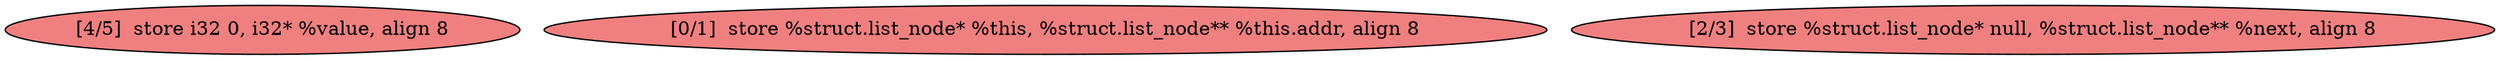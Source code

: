 
digraph G {


node160 [fillcolor=lightcoral,label="[4/5]  store i32 0, i32* %value, align 8",shape=ellipse,style=filled ]
node158 [fillcolor=lightcoral,label="[0/1]  store %struct.list_node* %this, %struct.list_node** %this.addr, align 8",shape=ellipse,style=filled ]
node159 [fillcolor=lightcoral,label="[2/3]  store %struct.list_node* null, %struct.list_node** %next, align 8",shape=ellipse,style=filled ]



}
